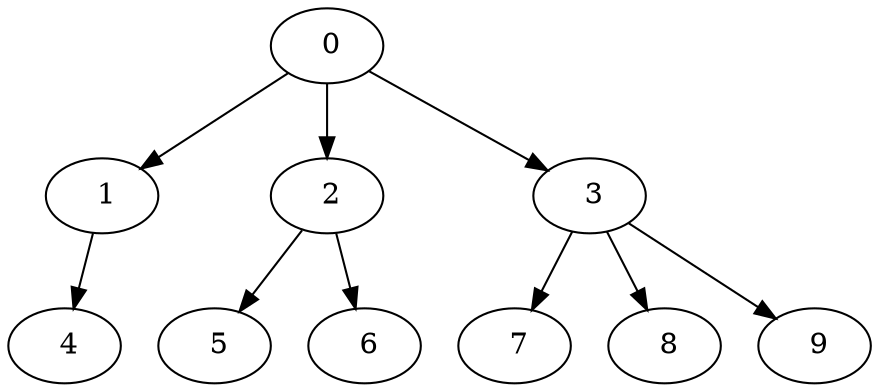 digraph mytree {
" 0" -> " 1";
" 0" -> " 2";
" 0" -> " 3";
" 1" -> " 4";
" 2" -> " 5";
" 2" -> " 6";
" 3" -> " 7";
" 3" -> " 8";
" 3" -> " 9";
" 5";
" 6";
" 7";
" 8";
" 9";
" 4";
}
